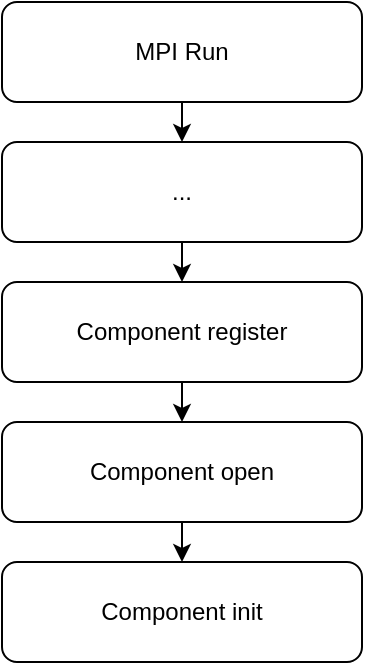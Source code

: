 <mxfile version="28.2.3">
  <diagram name="第 1 页" id="o8aI4CcG_pzPY-FTYWcE">
    <mxGraphModel dx="968" dy="541" grid="1" gridSize="10" guides="1" tooltips="1" connect="1" arrows="1" fold="1" page="1" pageScale="1" pageWidth="827" pageHeight="1169" math="0" shadow="0">
      <root>
        <mxCell id="0" />
        <mxCell id="1" parent="0" />
        <mxCell id="6xK6vwWIE_z2Mid3gq3f-4" style="edgeStyle=orthogonalEdgeStyle;rounded=0;orthogonalLoop=1;jettySize=auto;html=1;exitX=0.5;exitY=1;exitDx=0;exitDy=0;entryX=0.5;entryY=0;entryDx=0;entryDy=0;fontFamily=Helvetica;fontSize=12;fontColor=default;" edge="1" parent="1" source="6xK6vwWIE_z2Mid3gq3f-1" target="6xK6vwWIE_z2Mid3gq3f-2">
          <mxGeometry relative="1" as="geometry" />
        </mxCell>
        <mxCell id="6xK6vwWIE_z2Mid3gq3f-1" value="MPI Run" style="rounded=1;whiteSpace=wrap;html=1;fillColor=none;" vertex="1" parent="1">
          <mxGeometry x="90" y="30" width="180" height="50" as="geometry" />
        </mxCell>
        <mxCell id="6xK6vwWIE_z2Mid3gq3f-7" style="edgeStyle=orthogonalEdgeStyle;rounded=0;orthogonalLoop=1;jettySize=auto;html=1;exitX=0.5;exitY=1;exitDx=0;exitDy=0;entryX=0.5;entryY=0;entryDx=0;entryDy=0;fontFamily=Helvetica;fontSize=12;fontColor=default;" edge="1" parent="1" source="6xK6vwWIE_z2Mid3gq3f-2" target="6xK6vwWIE_z2Mid3gq3f-6">
          <mxGeometry relative="1" as="geometry" />
        </mxCell>
        <mxCell id="6xK6vwWIE_z2Mid3gq3f-2" value="..." style="rounded=1;whiteSpace=wrap;html=1;fillColor=none;" vertex="1" parent="1">
          <mxGeometry x="90" y="100" width="180" height="50" as="geometry" />
        </mxCell>
        <mxCell id="6xK6vwWIE_z2Mid3gq3f-9" style="edgeStyle=orthogonalEdgeStyle;rounded=0;orthogonalLoop=1;jettySize=auto;html=1;exitX=0.5;exitY=1;exitDx=0;exitDy=0;entryX=0.5;entryY=0;entryDx=0;entryDy=0;fontFamily=Helvetica;fontSize=12;fontColor=default;" edge="1" parent="1" source="6xK6vwWIE_z2Mid3gq3f-6" target="6xK6vwWIE_z2Mid3gq3f-8">
          <mxGeometry relative="1" as="geometry" />
        </mxCell>
        <mxCell id="6xK6vwWIE_z2Mid3gq3f-6" value="Component register" style="rounded=1;whiteSpace=wrap;html=1;fillColor=none;" vertex="1" parent="1">
          <mxGeometry x="90" y="170" width="180" height="50" as="geometry" />
        </mxCell>
        <mxCell id="6xK6vwWIE_z2Mid3gq3f-11" style="edgeStyle=orthogonalEdgeStyle;rounded=0;orthogonalLoop=1;jettySize=auto;html=1;exitX=0.5;exitY=1;exitDx=0;exitDy=0;entryX=0.5;entryY=0;entryDx=0;entryDy=0;fontFamily=Helvetica;fontSize=12;fontColor=default;" edge="1" parent="1" source="6xK6vwWIE_z2Mid3gq3f-8" target="6xK6vwWIE_z2Mid3gq3f-10">
          <mxGeometry relative="1" as="geometry" />
        </mxCell>
        <mxCell id="6xK6vwWIE_z2Mid3gq3f-8" value="Component open" style="rounded=1;whiteSpace=wrap;html=1;fillColor=none;" vertex="1" parent="1">
          <mxGeometry x="90" y="240" width="180" height="50" as="geometry" />
        </mxCell>
        <mxCell id="6xK6vwWIE_z2Mid3gq3f-10" value="Component init" style="rounded=1;whiteSpace=wrap;html=1;fillColor=none;" vertex="1" parent="1">
          <mxGeometry x="90" y="310" width="180" height="50" as="geometry" />
        </mxCell>
      </root>
    </mxGraphModel>
  </diagram>
</mxfile>

